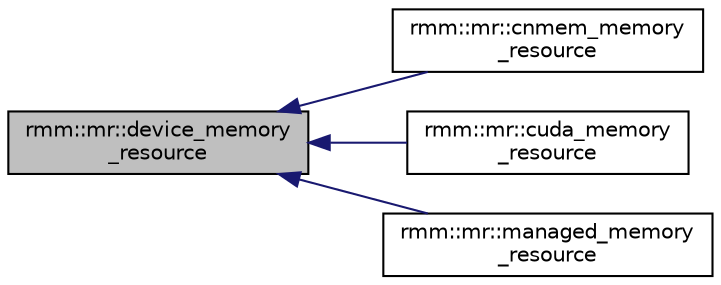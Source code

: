 digraph "rmm::mr::device_memory_resource"
{
  edge [fontname="Helvetica",fontsize="10",labelfontname="Helvetica",labelfontsize="10"];
  node [fontname="Helvetica",fontsize="10",shape=record];
  rankdir="LR";
  Node0 [label="rmm::mr::device_memory\l_resource",height=0.2,width=0.4,color="black", fillcolor="grey75", style="filled", fontcolor="black"];
  Node0 -> Node1 [dir="back",color="midnightblue",fontsize="10",style="solid",fontname="Helvetica"];
  Node1 [label="rmm::mr::cnmem_memory\l_resource",height=0.2,width=0.4,color="black", fillcolor="white", style="filled",URL="$classrmm_1_1mr_1_1cnmem__memory__resource.html",tooltip="Memory resource that allocates/deallocates using the cnmem pool sub-allocator the cnmem pool sub-allo..."];
  Node0 -> Node2 [dir="back",color="midnightblue",fontsize="10",style="solid",fontname="Helvetica"];
  Node2 [label="rmm::mr::cuda_memory\l_resource",height=0.2,width=0.4,color="black", fillcolor="white", style="filled",URL="$classrmm_1_1mr_1_1cuda__memory__resource.html",tooltip="device_memory_resource derived class that uses cudaMalloc/Free for allocation/deallocation. "];
  Node0 -> Node3 [dir="back",color="midnightblue",fontsize="10",style="solid",fontname="Helvetica"];
  Node3 [label="rmm::mr::managed_memory\l_resource",height=0.2,width=0.4,color="black", fillcolor="white", style="filled",URL="$classrmm_1_1mr_1_1managed__memory__resource.html",tooltip="device_memory_resource derived class that uses cudaMallocManaged/Free for allocation/deallocation. "];
}
